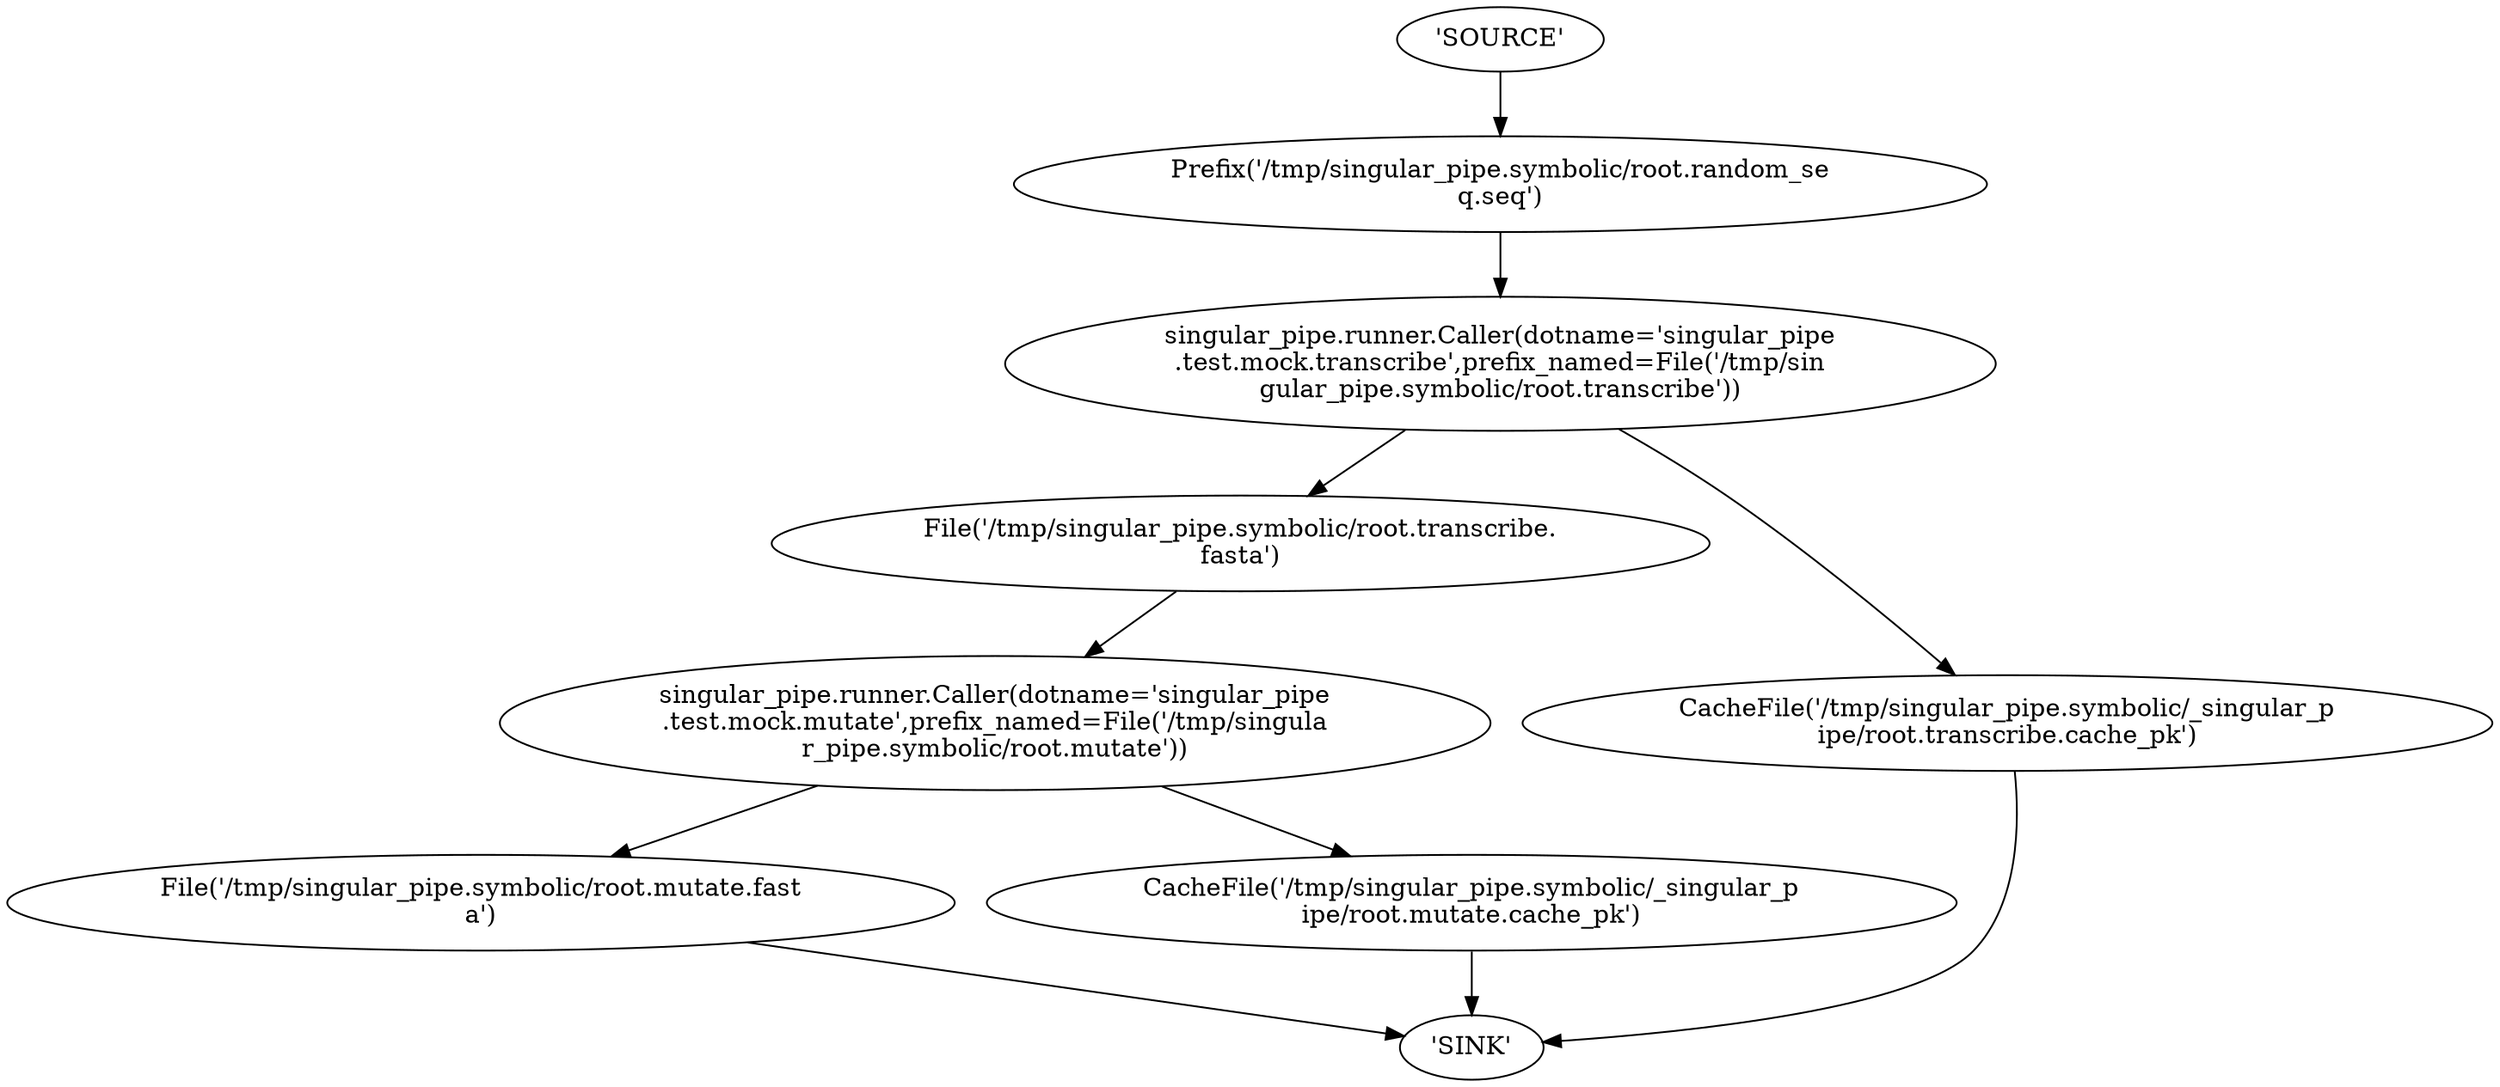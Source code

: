strict digraph G {
	rankdir=TB
	"File('/tmp/singular_pipe.symbolic/root.mutate.fast
a')" -> "'SINK'"
	"singular_pipe.runner.Caller(dotname='singular_pipe
.test.mock.mutate',prefix_named=File('/tmp/singula
r_pipe.symbolic/root.mutate'))" -> "File('/tmp/singular_pipe.symbolic/root.mutate.fast
a')"
	"CacheFile('/tmp/singular_pipe.symbolic/_singular_p
ipe/root.mutate.cache_pk')" -> "'SINK'"
	"singular_pipe.runner.Caller(dotname='singular_pipe
.test.mock.mutate',prefix_named=File('/tmp/singula
r_pipe.symbolic/root.mutate'))" -> "CacheFile('/tmp/singular_pipe.symbolic/_singular_p
ipe/root.mutate.cache_pk')"
	"File('/tmp/singular_pipe.symbolic/root.transcribe.
fasta')" -> "singular_pipe.runner.Caller(dotname='singular_pipe
.test.mock.mutate',prefix_named=File('/tmp/singula
r_pipe.symbolic/root.mutate'))"
	"singular_pipe.runner.Caller(dotname='singular_pipe
.test.mock.transcribe',prefix_named=File('/tmp/sin
gular_pipe.symbolic/root.transcribe'))" -> "File('/tmp/singular_pipe.symbolic/root.transcribe.
fasta')"
	"CacheFile('/tmp/singular_pipe.symbolic/_singular_p
ipe/root.transcribe.cache_pk')" -> "'SINK'"
	"singular_pipe.runner.Caller(dotname='singular_pipe
.test.mock.transcribe',prefix_named=File('/tmp/sin
gular_pipe.symbolic/root.transcribe'))" -> "CacheFile('/tmp/singular_pipe.symbolic/_singular_p
ipe/root.transcribe.cache_pk')"
	"Prefix('/tmp/singular_pipe.symbolic/root.random_se
q.seq')" -> "singular_pipe.runner.Caller(dotname='singular_pipe
.test.mock.transcribe',prefix_named=File('/tmp/sin
gular_pipe.symbolic/root.transcribe'))"
	"'SOURCE'" -> "Prefix('/tmp/singular_pipe.symbolic/root.random_se
q.seq')"
}
